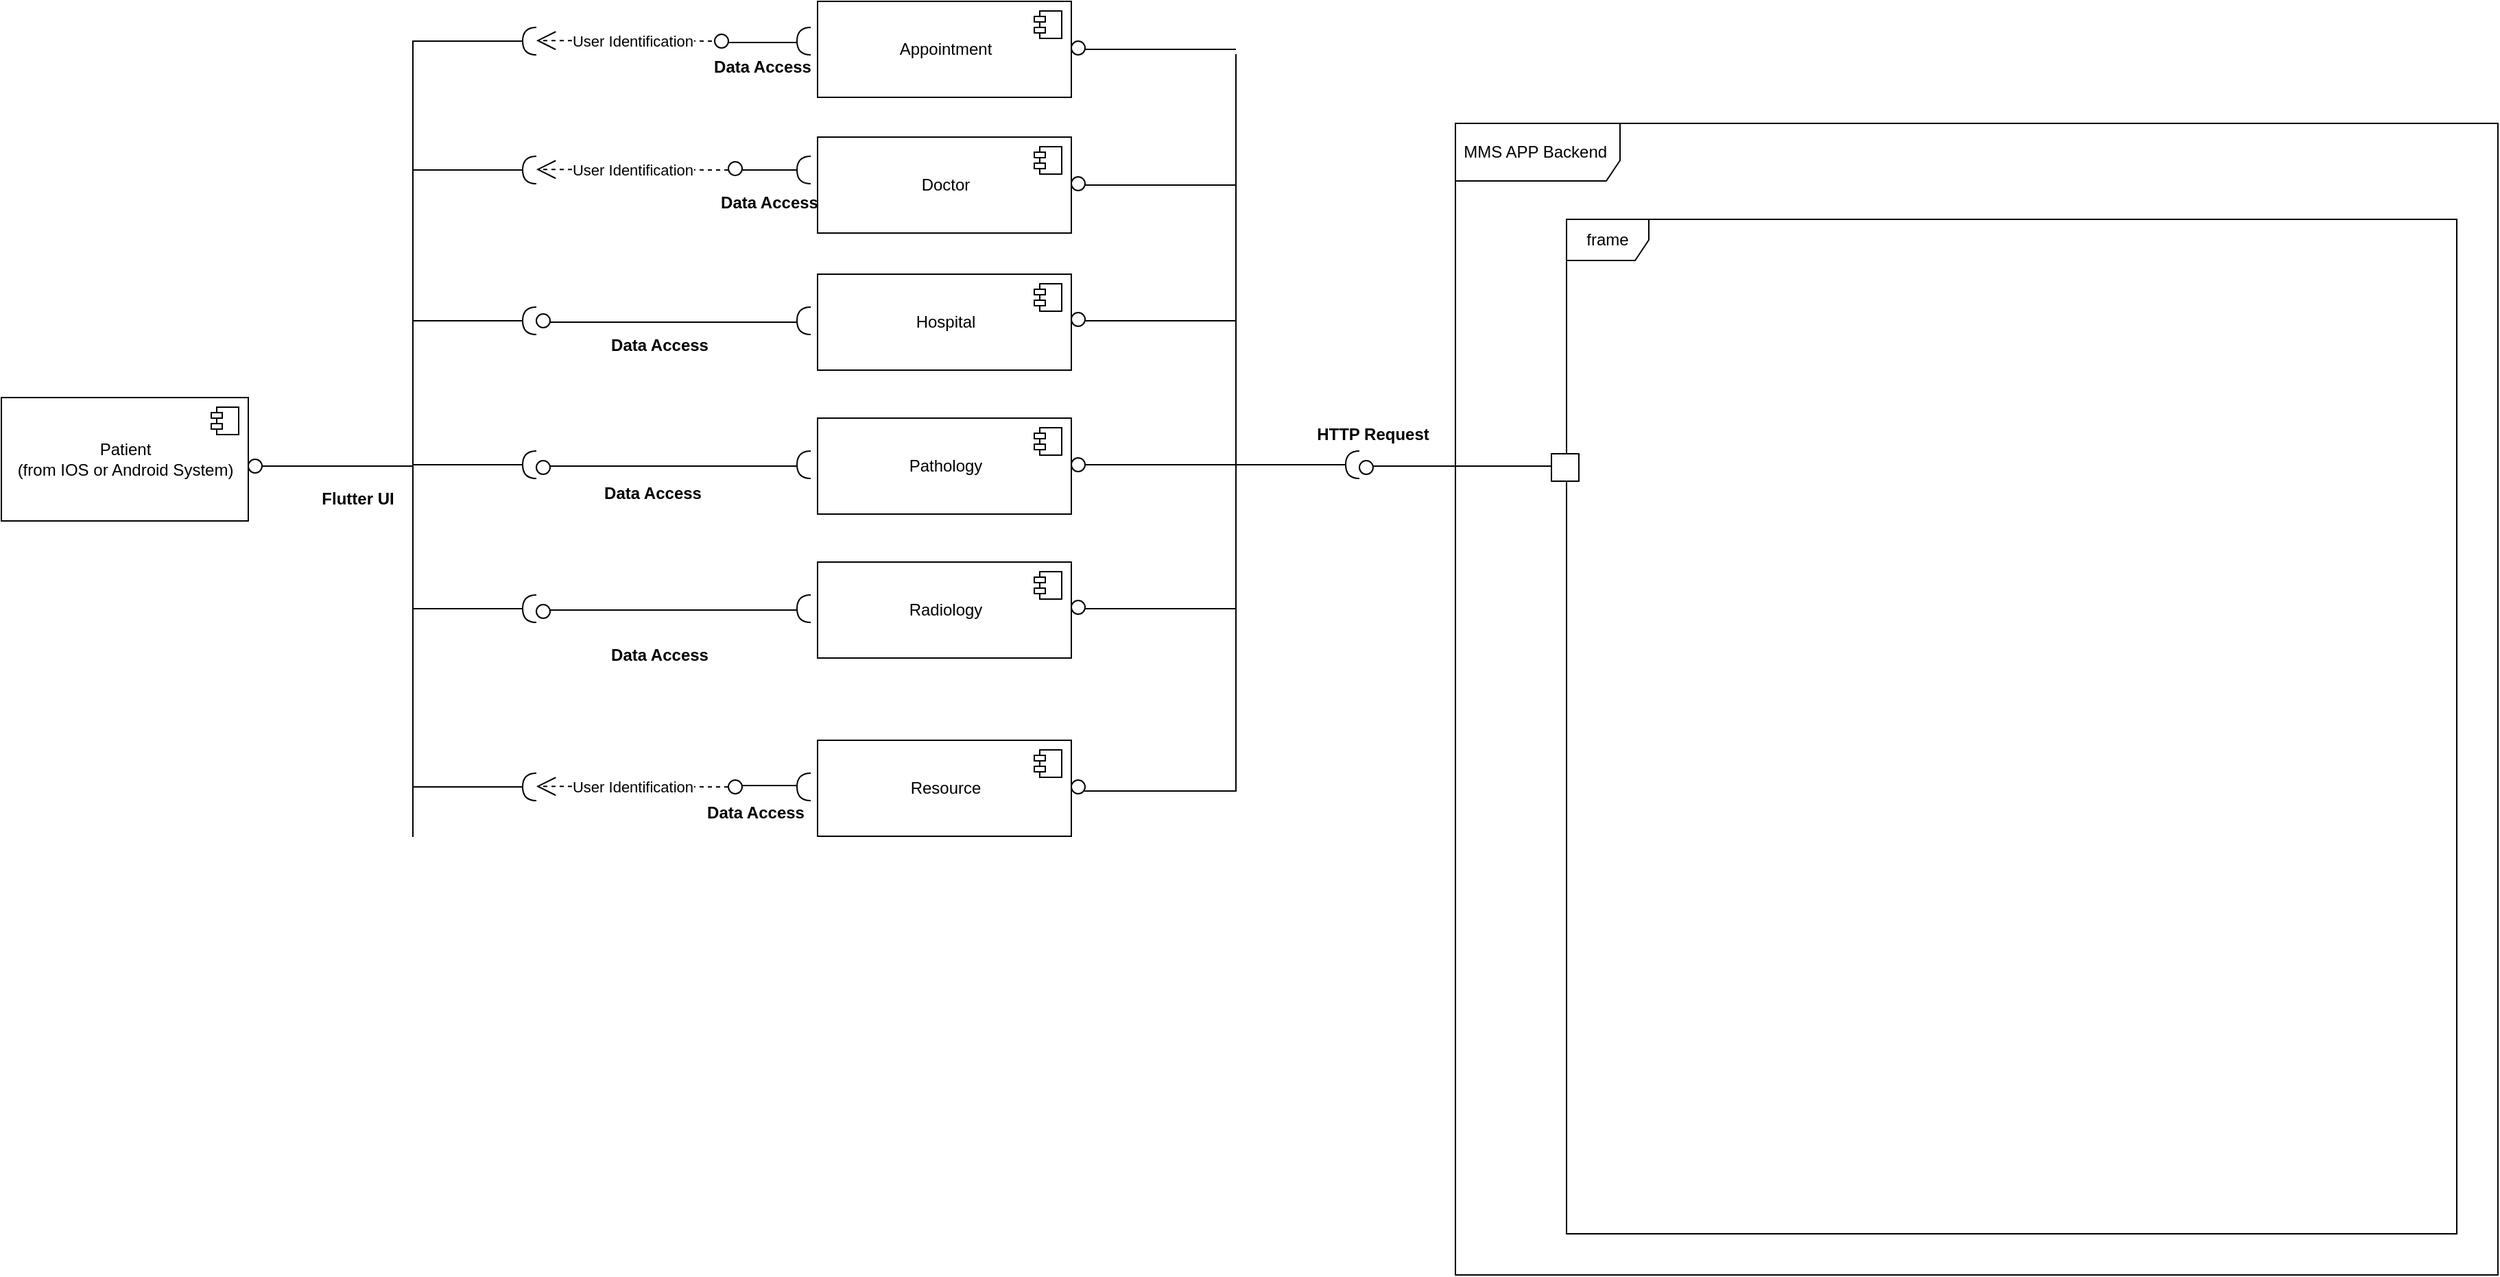 <mxfile version="13.7.4" type="github">
  <diagram id="YX7MiERC9K4oWgVZZS3x" name="Page-1">
    <mxGraphModel dx="1207" dy="1668" grid="1" gridSize="10" guides="1" tooltips="1" connect="1" arrows="1" fold="1" page="1" pageScale="1" pageWidth="827" pageHeight="1169" math="0" shadow="0">
      <root>
        <mxCell id="0" />
        <mxCell id="1" parent="0" />
        <mxCell id="awVyyXwQa8BRwQ2f89gQ-1" value="Patient&lt;br&gt;(from IOS or Android System)" style="html=1;dropTarget=0;" parent="1" vertex="1">
          <mxGeometry x="100" y="230" width="180" height="90" as="geometry" />
        </mxCell>
        <mxCell id="awVyyXwQa8BRwQ2f89gQ-2" value="" style="shape=component;jettyWidth=8;jettyHeight=4;" parent="awVyyXwQa8BRwQ2f89gQ-1" vertex="1">
          <mxGeometry x="1" width="20" height="20" relative="1" as="geometry">
            <mxPoint x="-27" y="7" as="offset" />
          </mxGeometry>
        </mxCell>
        <mxCell id="awVyyXwQa8BRwQ2f89gQ-7" value="" style="shape=mxgraph.bpmn.shape;html=1;verticalLabelPosition=bottom;labelBackgroundColor=#ffffff;verticalAlign=top;align=center;perimeter=ellipsePerimeter;outlineConnect=0;outline=standard;symbol=general;" parent="1" vertex="1">
          <mxGeometry x="280" y="275" width="10" height="10" as="geometry" />
        </mxCell>
        <mxCell id="awVyyXwQa8BRwQ2f89gQ-8" value="Flutter UI" style="text;align=center;fontStyle=1;verticalAlign=middle;spacingLeft=3;spacingRight=3;strokeColor=none;rotatable=0;points=[[0,0.5],[1,0.5]];portConstraint=eastwest;" parent="1" vertex="1">
          <mxGeometry x="320" y="290" width="80" height="26" as="geometry" />
        </mxCell>
        <mxCell id="awVyyXwQa8BRwQ2f89gQ-18" value="" style="line;strokeWidth=1;fillColor=none;align=left;verticalAlign=middle;spacingTop=-1;spacingLeft=3;spacingRight=3;rotatable=0;labelPosition=right;points=[];portConstraint=eastwest;" parent="1" vertex="1">
          <mxGeometry x="290" y="276" width="110" height="8" as="geometry" />
        </mxCell>
        <mxCell id="awVyyXwQa8BRwQ2f89gQ-20" value="" style="shape=partialRectangle;whiteSpace=wrap;html=1;bottom=0;right=0;fillColor=none;" parent="1" vertex="1">
          <mxGeometry x="400" y="-30" width="80" height="580" as="geometry" />
        </mxCell>
        <mxCell id="awVyyXwQa8BRwQ2f89gQ-21" value="" style="shape=requiredInterface;html=1;verticalLabelPosition=bottom;direction=west;" parent="1" vertex="1">
          <mxGeometry x="480" y="-40" width="10" height="20" as="geometry" />
        </mxCell>
        <mxCell id="awVyyXwQa8BRwQ2f89gQ-22" value="User Identification" style="endArrow=open;endSize=12;dashed=1;html=1;" parent="1" edge="1">
          <mxGeometry width="160" relative="1" as="geometry">
            <mxPoint x="630" y="-30" as="sourcePoint" />
            <mxPoint x="490" y="-30.42" as="targetPoint" />
          </mxGeometry>
        </mxCell>
        <mxCell id="awVyyXwQa8BRwQ2f89gQ-23" value="" style="shape=mxgraph.bpmn.shape;html=1;verticalLabelPosition=bottom;labelBackgroundColor=#ffffff;verticalAlign=top;align=center;perimeter=ellipsePerimeter;outlineConnect=0;outline=standard;symbol=general;" parent="1" vertex="1">
          <mxGeometry x="620" y="-35" width="10" height="10" as="geometry" />
        </mxCell>
        <mxCell id="awVyyXwQa8BRwQ2f89gQ-25" value="" style="line;strokeWidth=1;fillColor=none;align=left;verticalAlign=middle;spacingTop=-1;spacingLeft=3;spacingRight=3;rotatable=0;labelPosition=right;points=[];portConstraint=eastwest;" parent="1" vertex="1">
          <mxGeometry x="630" y="-33" width="50" height="8" as="geometry" />
        </mxCell>
        <mxCell id="awVyyXwQa8BRwQ2f89gQ-27" value="" style="line;strokeWidth=1;fillColor=none;align=left;verticalAlign=middle;spacingTop=-1;spacingLeft=3;spacingRight=3;rotatable=0;labelPosition=right;points=[];portConstraint=eastwest;" parent="1" vertex="1">
          <mxGeometry x="400" y="60" width="80" height="8" as="geometry" />
        </mxCell>
        <mxCell id="awVyyXwQa8BRwQ2f89gQ-28" value="" style="shape=requiredInterface;html=1;verticalLabelPosition=bottom;direction=west;" parent="1" vertex="1">
          <mxGeometry x="480" y="54" width="10" height="20" as="geometry" />
        </mxCell>
        <mxCell id="awVyyXwQa8BRwQ2f89gQ-29" value="User Identification" style="endArrow=open;endSize=12;dashed=1;html=1;" parent="1" edge="1">
          <mxGeometry width="160" relative="1" as="geometry">
            <mxPoint x="630" y="64" as="sourcePoint" />
            <mxPoint x="490" y="63.58" as="targetPoint" />
          </mxGeometry>
        </mxCell>
        <mxCell id="awVyyXwQa8BRwQ2f89gQ-30" value="" style="shape=mxgraph.bpmn.shape;html=1;verticalLabelPosition=bottom;labelBackgroundColor=#ffffff;verticalAlign=top;align=center;perimeter=ellipsePerimeter;outlineConnect=0;outline=standard;symbol=general;" parent="1" vertex="1">
          <mxGeometry x="630" y="58" width="10" height="10" as="geometry" />
        </mxCell>
        <mxCell id="awVyyXwQa8BRwQ2f89gQ-31" value="" style="line;strokeWidth=1;fillColor=none;align=left;verticalAlign=middle;spacingTop=-1;spacingLeft=3;spacingRight=3;rotatable=0;labelPosition=right;points=[];portConstraint=eastwest;" parent="1" vertex="1">
          <mxGeometry x="640" y="60" width="40" height="8" as="geometry" />
        </mxCell>
        <mxCell id="awVyyXwQa8BRwQ2f89gQ-32" value="" style="shape=requiredInterface;html=1;verticalLabelPosition=bottom;direction=west;" parent="1" vertex="1">
          <mxGeometry x="680" y="54" width="10" height="20" as="geometry" />
        </mxCell>
        <mxCell id="awVyyXwQa8BRwQ2f89gQ-35" value="" style="shape=requiredInterface;html=1;verticalLabelPosition=bottom;direction=west;" parent="1" vertex="1">
          <mxGeometry x="680" y="-40" width="10" height="20" as="geometry" />
        </mxCell>
        <mxCell id="awVyyXwQa8BRwQ2f89gQ-36" value="Data Access" style="text;align=center;fontStyle=1;verticalAlign=middle;spacingLeft=3;spacingRight=3;strokeColor=none;rotatable=0;points=[[0,0.5],[1,0.5]];portConstraint=eastwest;" parent="1" vertex="1">
          <mxGeometry x="615" y="-25" width="80" height="26" as="geometry" />
        </mxCell>
        <mxCell id="awVyyXwQa8BRwQ2f89gQ-37" value="Data Access" style="text;align=center;fontStyle=1;verticalAlign=middle;spacingLeft=3;spacingRight=3;strokeColor=none;rotatable=0;points=[[0,0.5],[1,0.5]];portConstraint=eastwest;" parent="1" vertex="1">
          <mxGeometry x="620" y="74" width="80" height="26" as="geometry" />
        </mxCell>
        <mxCell id="awVyyXwQa8BRwQ2f89gQ-38" value="Appointment" style="html=1;dropTarget=0;" parent="1" vertex="1">
          <mxGeometry x="695" y="-59" width="185" height="70" as="geometry" />
        </mxCell>
        <mxCell id="awVyyXwQa8BRwQ2f89gQ-39" value="" style="shape=component;jettyWidth=8;jettyHeight=4;" parent="awVyyXwQa8BRwQ2f89gQ-38" vertex="1">
          <mxGeometry x="1" width="20" height="20" relative="1" as="geometry">
            <mxPoint x="-27" y="7" as="offset" />
          </mxGeometry>
        </mxCell>
        <mxCell id="awVyyXwQa8BRwQ2f89gQ-40" value="" style="shape=mxgraph.bpmn.shape;html=1;verticalLabelPosition=bottom;labelBackgroundColor=#ffffff;verticalAlign=top;align=center;perimeter=ellipsePerimeter;outlineConnect=0;outline=standard;symbol=general;" parent="1" vertex="1">
          <mxGeometry x="880" y="-30" width="10" height="10" as="geometry" />
        </mxCell>
        <mxCell id="awVyyXwQa8BRwQ2f89gQ-41" value="" style="line;strokeWidth=1;fillColor=none;align=left;verticalAlign=middle;spacingTop=-1;spacingLeft=3;spacingRight=3;rotatable=0;labelPosition=right;points=[];portConstraint=eastwest;" parent="1" vertex="1">
          <mxGeometry x="890" y="-28" width="110" height="8" as="geometry" />
        </mxCell>
        <mxCell id="awVyyXwQa8BRwQ2f89gQ-43" value="Doctor" style="html=1;dropTarget=0;" parent="1" vertex="1">
          <mxGeometry x="695" y="40" width="185" height="70" as="geometry" />
        </mxCell>
        <mxCell id="awVyyXwQa8BRwQ2f89gQ-44" value="" style="shape=component;jettyWidth=8;jettyHeight=4;" parent="awVyyXwQa8BRwQ2f89gQ-43" vertex="1">
          <mxGeometry x="1" width="20" height="20" relative="1" as="geometry">
            <mxPoint x="-27" y="7" as="offset" />
          </mxGeometry>
        </mxCell>
        <mxCell id="awVyyXwQa8BRwQ2f89gQ-45" value="" style="shape=mxgraph.bpmn.shape;html=1;verticalLabelPosition=bottom;labelBackgroundColor=#ffffff;verticalAlign=top;align=center;perimeter=ellipsePerimeter;outlineConnect=0;outline=standard;symbol=general;" parent="1" vertex="1">
          <mxGeometry x="880" y="69" width="10" height="10" as="geometry" />
        </mxCell>
        <mxCell id="awVyyXwQa8BRwQ2f89gQ-46" value="" style="line;strokeWidth=1;fillColor=none;align=left;verticalAlign=middle;spacingTop=-1;spacingLeft=3;spacingRight=3;rotatable=0;labelPosition=right;points=[];portConstraint=eastwest;" parent="1" vertex="1">
          <mxGeometry x="890" y="71" width="110" height="8" as="geometry" />
        </mxCell>
        <mxCell id="awVyyXwQa8BRwQ2f89gQ-48" value="" style="line;strokeWidth=1;fillColor=none;align=left;verticalAlign=middle;spacingTop=-1;spacingLeft=3;spacingRight=3;rotatable=0;labelPosition=right;points=[];portConstraint=eastwest;" parent="1" vertex="1">
          <mxGeometry x="400" y="170" width="80" height="8" as="geometry" />
        </mxCell>
        <mxCell id="awVyyXwQa8BRwQ2f89gQ-57" value="" style="shape=requiredInterface;html=1;verticalLabelPosition=bottom;direction=west;" parent="1" vertex="1">
          <mxGeometry x="480" y="164" width="10" height="20" as="geometry" />
        </mxCell>
        <mxCell id="awVyyXwQa8BRwQ2f89gQ-58" value="" style="shape=mxgraph.bpmn.shape;html=1;verticalLabelPosition=bottom;labelBackgroundColor=#ffffff;verticalAlign=top;align=center;perimeter=ellipsePerimeter;outlineConnect=0;outline=standard;symbol=general;" parent="1" vertex="1">
          <mxGeometry x="490" y="169" width="10" height="10" as="geometry" />
        </mxCell>
        <mxCell id="awVyyXwQa8BRwQ2f89gQ-59" value="" style="line;strokeWidth=1;fillColor=none;align=left;verticalAlign=middle;spacingTop=-1;spacingLeft=3;spacingRight=3;rotatable=0;labelPosition=right;points=[];portConstraint=eastwest;" parent="1" vertex="1">
          <mxGeometry x="500" y="171" width="180" height="8" as="geometry" />
        </mxCell>
        <mxCell id="awVyyXwQa8BRwQ2f89gQ-62" value="" style="shape=requiredInterface;html=1;verticalLabelPosition=bottom;direction=west;" parent="1" vertex="1">
          <mxGeometry x="680" y="164" width="10" height="20" as="geometry" />
        </mxCell>
        <mxCell id="awVyyXwQa8BRwQ2f89gQ-63" value="Data Access" style="text;align=center;fontStyle=1;verticalAlign=middle;spacingLeft=3;spacingRight=3;strokeColor=none;rotatable=0;points=[[0,0.5],[1,0.5]];portConstraint=eastwest;" parent="1" vertex="1">
          <mxGeometry x="540" y="178" width="80" height="26" as="geometry" />
        </mxCell>
        <mxCell id="awVyyXwQa8BRwQ2f89gQ-77" value="Hospital" style="html=1;dropTarget=0;" parent="1" vertex="1">
          <mxGeometry x="695" y="140" width="185" height="70" as="geometry" />
        </mxCell>
        <mxCell id="awVyyXwQa8BRwQ2f89gQ-78" value="" style="shape=component;jettyWidth=8;jettyHeight=4;" parent="awVyyXwQa8BRwQ2f89gQ-77" vertex="1">
          <mxGeometry x="1" width="20" height="20" relative="1" as="geometry">
            <mxPoint x="-27" y="7" as="offset" />
          </mxGeometry>
        </mxCell>
        <mxCell id="awVyyXwQa8BRwQ2f89gQ-80" value="" style="shape=mxgraph.bpmn.shape;html=1;verticalLabelPosition=bottom;labelBackgroundColor=#ffffff;verticalAlign=top;align=center;perimeter=ellipsePerimeter;outlineConnect=0;outline=standard;symbol=general;" parent="1" vertex="1">
          <mxGeometry x="880" y="168" width="10" height="10" as="geometry" />
        </mxCell>
        <mxCell id="awVyyXwQa8BRwQ2f89gQ-81" value="" style="line;strokeWidth=1;fillColor=none;align=left;verticalAlign=middle;spacingTop=-1;spacingLeft=3;spacingRight=3;rotatable=0;labelPosition=right;points=[];portConstraint=eastwest;" parent="1" vertex="1">
          <mxGeometry x="890" y="170" width="110" height="8" as="geometry" />
        </mxCell>
        <mxCell id="awVyyXwQa8BRwQ2f89gQ-82" value="" style="line;strokeWidth=1;fillColor=none;align=left;verticalAlign=middle;spacingTop=-1;spacingLeft=3;spacingRight=3;rotatable=0;labelPosition=right;points=[];portConstraint=eastwest;" parent="1" vertex="1">
          <mxGeometry x="400" y="275" width="80" height="8" as="geometry" />
        </mxCell>
        <mxCell id="awVyyXwQa8BRwQ2f89gQ-83" value="" style="shape=requiredInterface;html=1;verticalLabelPosition=bottom;direction=west;" parent="1" vertex="1">
          <mxGeometry x="480" y="269" width="10" height="20" as="geometry" />
        </mxCell>
        <mxCell id="awVyyXwQa8BRwQ2f89gQ-84" value="" style="line;strokeWidth=1;fillColor=none;align=left;verticalAlign=middle;spacingTop=-1;spacingLeft=3;spacingRight=3;rotatable=0;labelPosition=right;points=[];portConstraint=eastwest;" parent="1" vertex="1">
          <mxGeometry x="500" y="276" width="180" height="8" as="geometry" />
        </mxCell>
        <mxCell id="awVyyXwQa8BRwQ2f89gQ-85" value="" style="shape=requiredInterface;html=1;verticalLabelPosition=bottom;direction=west;" parent="1" vertex="1">
          <mxGeometry x="680" y="269" width="10" height="20" as="geometry" />
        </mxCell>
        <mxCell id="awVyyXwQa8BRwQ2f89gQ-86" value="Pathology" style="html=1;dropTarget=0;" parent="1" vertex="1">
          <mxGeometry x="695" y="245" width="185" height="70" as="geometry" />
        </mxCell>
        <mxCell id="awVyyXwQa8BRwQ2f89gQ-87" value="" style="shape=component;jettyWidth=8;jettyHeight=4;" parent="awVyyXwQa8BRwQ2f89gQ-86" vertex="1">
          <mxGeometry x="1" width="20" height="20" relative="1" as="geometry">
            <mxPoint x="-27" y="7" as="offset" />
          </mxGeometry>
        </mxCell>
        <mxCell id="awVyyXwQa8BRwQ2f89gQ-88" value="" style="line;strokeWidth=1;fillColor=none;align=left;verticalAlign=middle;spacingTop=-1;spacingLeft=3;spacingRight=3;rotatable=0;labelPosition=right;points=[];portConstraint=eastwest;" parent="1" vertex="1">
          <mxGeometry x="890" y="275" width="110" height="8" as="geometry" />
        </mxCell>
        <mxCell id="awVyyXwQa8BRwQ2f89gQ-89" value="" style="line;strokeWidth=1;fillColor=none;align=left;verticalAlign=middle;spacingTop=-1;spacingLeft=3;spacingRight=3;rotatable=0;labelPosition=right;points=[];portConstraint=eastwest;" parent="1" vertex="1">
          <mxGeometry x="400" y="380" width="80" height="8" as="geometry" />
        </mxCell>
        <mxCell id="awVyyXwQa8BRwQ2f89gQ-90" value="" style="shape=requiredInterface;html=1;verticalLabelPosition=bottom;direction=west;" parent="1" vertex="1">
          <mxGeometry x="480" y="374" width="10" height="20" as="geometry" />
        </mxCell>
        <mxCell id="awVyyXwQa8BRwQ2f89gQ-91" value="" style="line;strokeWidth=1;fillColor=none;align=left;verticalAlign=middle;spacingTop=-1;spacingLeft=3;spacingRight=3;rotatable=0;labelPosition=right;points=[];portConstraint=eastwest;" parent="1" vertex="1">
          <mxGeometry x="500" y="381" width="180" height="8" as="geometry" />
        </mxCell>
        <mxCell id="awVyyXwQa8BRwQ2f89gQ-92" value="" style="shape=requiredInterface;html=1;verticalLabelPosition=bottom;direction=west;" parent="1" vertex="1">
          <mxGeometry x="680" y="374" width="10" height="20" as="geometry" />
        </mxCell>
        <mxCell id="awVyyXwQa8BRwQ2f89gQ-93" value="Radiology" style="html=1;dropTarget=0;" parent="1" vertex="1">
          <mxGeometry x="695" y="350" width="185" height="70" as="geometry" />
        </mxCell>
        <mxCell id="awVyyXwQa8BRwQ2f89gQ-94" value="" style="shape=component;jettyWidth=8;jettyHeight=4;" parent="awVyyXwQa8BRwQ2f89gQ-93" vertex="1">
          <mxGeometry x="1" width="20" height="20" relative="1" as="geometry">
            <mxPoint x="-27" y="7" as="offset" />
          </mxGeometry>
        </mxCell>
        <mxCell id="awVyyXwQa8BRwQ2f89gQ-95" value="" style="line;strokeWidth=1;fillColor=none;align=left;verticalAlign=middle;spacingTop=-1;spacingLeft=3;spacingRight=3;rotatable=0;labelPosition=right;points=[];portConstraint=eastwest;" parent="1" vertex="1">
          <mxGeometry x="890" y="380" width="110" height="8" as="geometry" />
        </mxCell>
        <mxCell id="awVyyXwQa8BRwQ2f89gQ-96" value="" style="line;strokeWidth=1;fillColor=none;align=left;verticalAlign=middle;spacingTop=-1;spacingLeft=3;spacingRight=3;rotatable=0;labelPosition=right;points=[];portConstraint=eastwest;" parent="1" vertex="1">
          <mxGeometry x="400" y="510" width="80" height="8" as="geometry" />
        </mxCell>
        <mxCell id="awVyyXwQa8BRwQ2f89gQ-97" value="" style="shape=requiredInterface;html=1;verticalLabelPosition=bottom;direction=west;" parent="1" vertex="1">
          <mxGeometry x="480" y="504" width="10" height="20" as="geometry" />
        </mxCell>
        <mxCell id="awVyyXwQa8BRwQ2f89gQ-99" value="" style="shape=requiredInterface;html=1;verticalLabelPosition=bottom;direction=west;" parent="1" vertex="1">
          <mxGeometry x="680" y="504" width="10" height="20" as="geometry" />
        </mxCell>
        <mxCell id="awVyyXwQa8BRwQ2f89gQ-100" value="Resource" style="html=1;dropTarget=0;" parent="1" vertex="1">
          <mxGeometry x="695" y="480" width="185" height="70" as="geometry" />
        </mxCell>
        <mxCell id="awVyyXwQa8BRwQ2f89gQ-101" value="" style="shape=component;jettyWidth=8;jettyHeight=4;" parent="awVyyXwQa8BRwQ2f89gQ-100" vertex="1">
          <mxGeometry x="1" width="20" height="20" relative="1" as="geometry">
            <mxPoint x="-27" y="7" as="offset" />
          </mxGeometry>
        </mxCell>
        <mxCell id="awVyyXwQa8BRwQ2f89gQ-103" value="" style="shape=mxgraph.bpmn.shape;html=1;verticalLabelPosition=bottom;labelBackgroundColor=#ffffff;verticalAlign=top;align=center;perimeter=ellipsePerimeter;outlineConnect=0;outline=standard;symbol=general;" parent="1" vertex="1">
          <mxGeometry x="490" y="276" width="10" height="10" as="geometry" />
        </mxCell>
        <mxCell id="awVyyXwQa8BRwQ2f89gQ-104" value="" style="shape=mxgraph.bpmn.shape;html=1;verticalLabelPosition=bottom;labelBackgroundColor=#ffffff;verticalAlign=top;align=center;perimeter=ellipsePerimeter;outlineConnect=0;outline=standard;symbol=general;" parent="1" vertex="1">
          <mxGeometry x="490" y="381" width="10" height="10" as="geometry" />
        </mxCell>
        <mxCell id="awVyyXwQa8BRwQ2f89gQ-106" value="" style="shape=mxgraph.bpmn.shape;html=1;verticalLabelPosition=bottom;labelBackgroundColor=#ffffff;verticalAlign=top;align=center;perimeter=ellipsePerimeter;outlineConnect=0;outline=standard;symbol=general;" parent="1" vertex="1">
          <mxGeometry x="880" y="274" width="10" height="10" as="geometry" />
        </mxCell>
        <mxCell id="awVyyXwQa8BRwQ2f89gQ-107" value="" style="shape=mxgraph.bpmn.shape;html=1;verticalLabelPosition=bottom;labelBackgroundColor=#ffffff;verticalAlign=top;align=center;perimeter=ellipsePerimeter;outlineConnect=0;outline=standard;symbol=general;" parent="1" vertex="1">
          <mxGeometry x="880" y="378" width="10" height="10" as="geometry" />
        </mxCell>
        <mxCell id="awVyyXwQa8BRwQ2f89gQ-108" value="" style="shape=mxgraph.bpmn.shape;html=1;verticalLabelPosition=bottom;labelBackgroundColor=#ffffff;verticalAlign=top;align=center;perimeter=ellipsePerimeter;outlineConnect=0;outline=standard;symbol=general;" parent="1" vertex="1">
          <mxGeometry x="880" y="509" width="10" height="10" as="geometry" />
        </mxCell>
        <mxCell id="awVyyXwQa8BRwQ2f89gQ-109" value="Data Access" style="text;align=center;fontStyle=1;verticalAlign=middle;spacingLeft=3;spacingRight=3;strokeColor=none;rotatable=0;points=[[0,0.5],[1,0.5]];portConstraint=eastwest;" parent="1" vertex="1">
          <mxGeometry x="535" y="286" width="80" height="26" as="geometry" />
        </mxCell>
        <mxCell id="awVyyXwQa8BRwQ2f89gQ-110" value="Data Access" style="text;align=center;fontStyle=1;verticalAlign=middle;spacingLeft=3;spacingRight=3;strokeColor=none;rotatable=0;points=[[0,0.5],[1,0.5]];portConstraint=eastwest;" parent="1" vertex="1">
          <mxGeometry x="610" y="519" width="80" height="26" as="geometry" />
        </mxCell>
        <mxCell id="awVyyXwQa8BRwQ2f89gQ-111" value="User Identification" style="endArrow=open;endSize=12;dashed=1;html=1;" parent="1" edge="1">
          <mxGeometry width="160" relative="1" as="geometry">
            <mxPoint x="630" y="514" as="sourcePoint" />
            <mxPoint x="490" y="513.58" as="targetPoint" />
          </mxGeometry>
        </mxCell>
        <mxCell id="awVyyXwQa8BRwQ2f89gQ-113" value="" style="shape=mxgraph.bpmn.shape;html=1;verticalLabelPosition=bottom;labelBackgroundColor=#ffffff;verticalAlign=top;align=center;perimeter=ellipsePerimeter;outlineConnect=0;outline=standard;symbol=general;" parent="1" vertex="1">
          <mxGeometry x="630" y="509" width="10" height="10" as="geometry" />
        </mxCell>
        <mxCell id="awVyyXwQa8BRwQ2f89gQ-114" value="" style="line;strokeWidth=1;fillColor=none;align=left;verticalAlign=middle;spacingTop=-1;spacingLeft=3;spacingRight=3;rotatable=0;labelPosition=right;points=[];portConstraint=eastwest;" parent="1" vertex="1">
          <mxGeometry x="640" y="509" width="40" height="8" as="geometry" />
        </mxCell>
        <mxCell id="awVyyXwQa8BRwQ2f89gQ-115" value="Data Access" style="text;align=center;fontStyle=1;verticalAlign=middle;spacingLeft=3;spacingRight=3;strokeColor=none;rotatable=0;points=[[0,0.5],[1,0.5]];portConstraint=eastwest;" parent="1" vertex="1">
          <mxGeometry x="540" y="404" width="80" height="26" as="geometry" />
        </mxCell>
        <mxCell id="zDUjGU8kxJ36aE2jAdG1-7" value="" style="shape=partialRectangle;whiteSpace=wrap;html=1;bottom=0;right=0;fillColor=none;direction=west;" vertex="1" parent="1">
          <mxGeometry x="890" y="-20" width="110" height="537" as="geometry" />
        </mxCell>
        <mxCell id="zDUjGU8kxJ36aE2jAdG1-25" value="" style="shape=requiredInterface;html=1;verticalLabelPosition=bottom;direction=west;" vertex="1" parent="1">
          <mxGeometry x="1080" y="269" width="10" height="20" as="geometry" />
        </mxCell>
        <mxCell id="zDUjGU8kxJ36aE2jAdG1-26" value="" style="line;strokeWidth=1;fillColor=none;align=left;verticalAlign=middle;spacingTop=-1;spacingLeft=3;spacingRight=3;rotatable=0;labelPosition=right;points=[];portConstraint=eastwest;" vertex="1" parent="1">
          <mxGeometry x="1000" y="275" width="80" height="8" as="geometry" />
        </mxCell>
        <mxCell id="zDUjGU8kxJ36aE2jAdG1-27" value="" style="shape=mxgraph.bpmn.shape;html=1;verticalLabelPosition=bottom;labelBackgroundColor=#ffffff;verticalAlign=top;align=center;perimeter=ellipsePerimeter;outlineConnect=0;outline=standard;symbol=general;" vertex="1" parent="1">
          <mxGeometry x="1090" y="276" width="10" height="10" as="geometry" />
        </mxCell>
        <mxCell id="zDUjGU8kxJ36aE2jAdG1-28" value="" style="line;strokeWidth=1;fillColor=none;align=left;verticalAlign=middle;spacingTop=-1;spacingLeft=3;spacingRight=3;rotatable=0;labelPosition=right;points=[];portConstraint=eastwest;" vertex="1" parent="1">
          <mxGeometry x="1100" y="276" width="60" height="8" as="geometry" />
        </mxCell>
        <mxCell id="zDUjGU8kxJ36aE2jAdG1-29" value="HTTP Request" style="text;align=center;fontStyle=1;verticalAlign=middle;spacingLeft=3;spacingRight=3;strokeColor=none;rotatable=0;points=[[0,0.5],[1,0.5]];portConstraint=eastwest;" vertex="1" parent="1">
          <mxGeometry x="1060" y="243" width="80" height="26" as="geometry" />
        </mxCell>
        <mxCell id="zDUjGU8kxJ36aE2jAdG1-30" value="MMS APP Backend&amp;nbsp;" style="shape=umlFrame;whiteSpace=wrap;html=1;width=120;height=42;" vertex="1" parent="1">
          <mxGeometry x="1160" y="30" width="760" height="840" as="geometry" />
        </mxCell>
        <mxCell id="zDUjGU8kxJ36aE2jAdG1-31" value="frame" style="shape=umlFrame;whiteSpace=wrap;html=1;" vertex="1" parent="1">
          <mxGeometry x="1241" y="100" width="649" height="740" as="geometry" />
        </mxCell>
        <mxCell id="zDUjGU8kxJ36aE2jAdG1-32" value="" style="line;strokeWidth=1;fillColor=none;align=left;verticalAlign=middle;spacingTop=-1;spacingLeft=3;spacingRight=3;rotatable=0;labelPosition=right;points=[];portConstraint=eastwest;" vertex="1" parent="1">
          <mxGeometry x="1160" y="276" width="70" height="8" as="geometry" />
        </mxCell>
        <mxCell id="zDUjGU8kxJ36aE2jAdG1-33" value="" style="html=1;" vertex="1" parent="1">
          <mxGeometry x="1230" y="271" width="20" height="20" as="geometry" />
        </mxCell>
      </root>
    </mxGraphModel>
  </diagram>
</mxfile>
